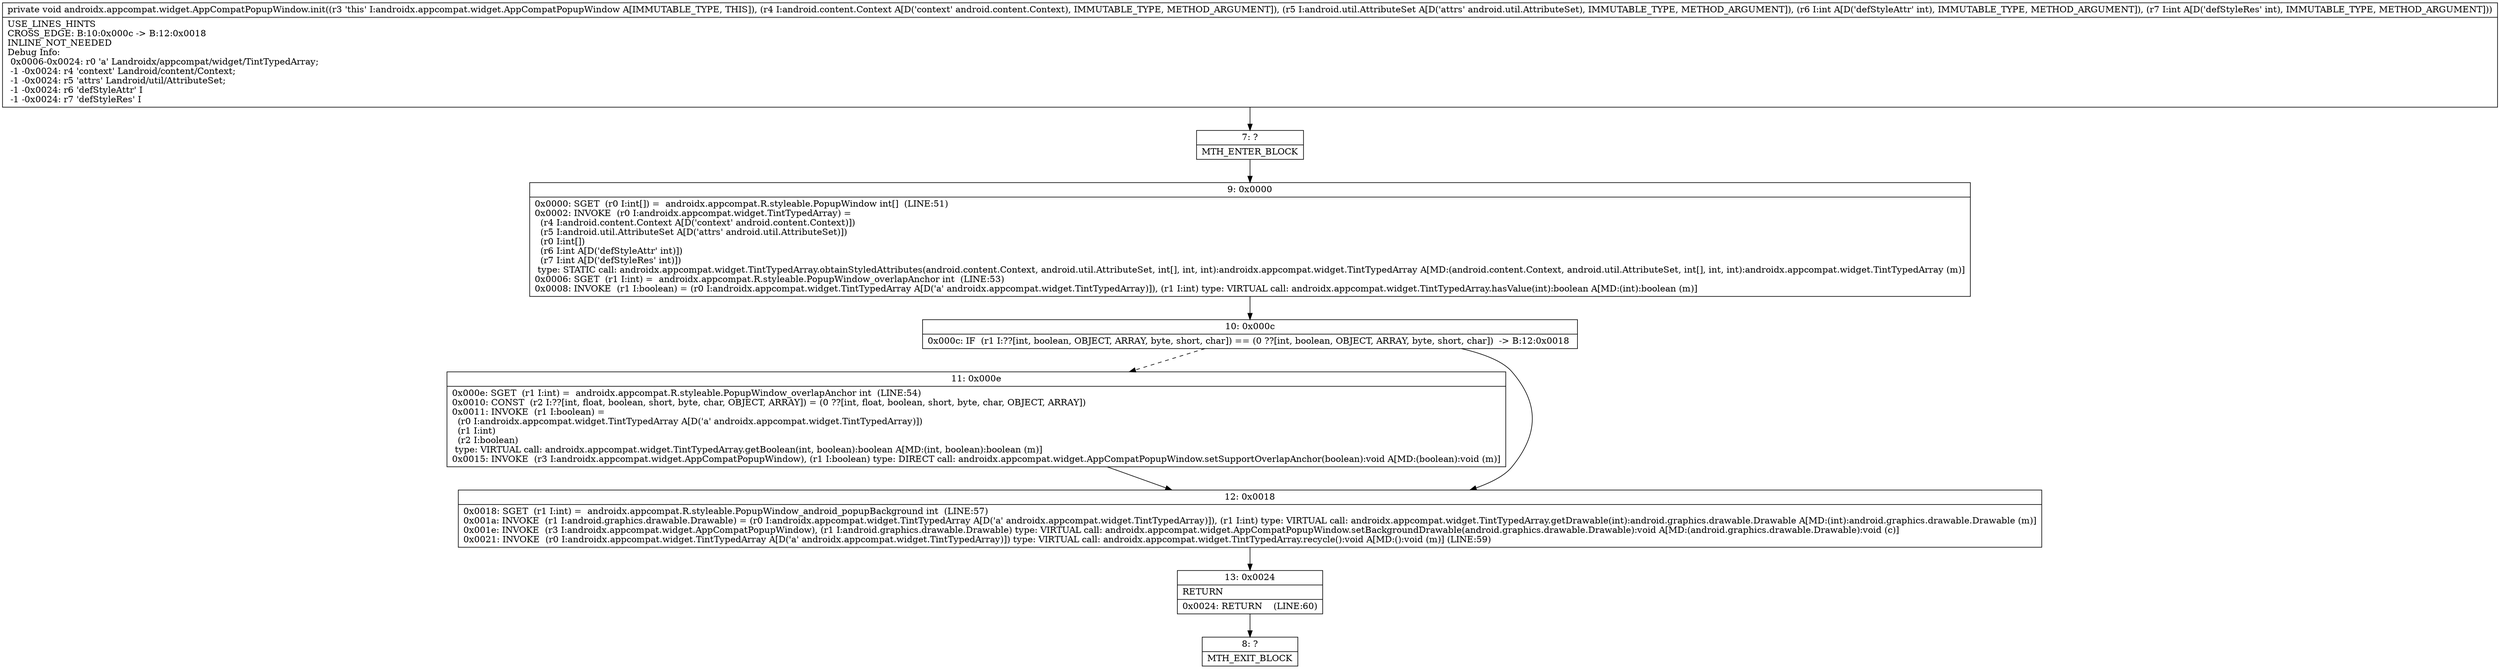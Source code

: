 digraph "CFG forandroidx.appcompat.widget.AppCompatPopupWindow.init(Landroid\/content\/Context;Landroid\/util\/AttributeSet;II)V" {
Node_7 [shape=record,label="{7\:\ ?|MTH_ENTER_BLOCK\l}"];
Node_9 [shape=record,label="{9\:\ 0x0000|0x0000: SGET  (r0 I:int[]) =  androidx.appcompat.R.styleable.PopupWindow int[]  (LINE:51)\l0x0002: INVOKE  (r0 I:androidx.appcompat.widget.TintTypedArray) = \l  (r4 I:android.content.Context A[D('context' android.content.Context)])\l  (r5 I:android.util.AttributeSet A[D('attrs' android.util.AttributeSet)])\l  (r0 I:int[])\l  (r6 I:int A[D('defStyleAttr' int)])\l  (r7 I:int A[D('defStyleRes' int)])\l type: STATIC call: androidx.appcompat.widget.TintTypedArray.obtainStyledAttributes(android.content.Context, android.util.AttributeSet, int[], int, int):androidx.appcompat.widget.TintTypedArray A[MD:(android.content.Context, android.util.AttributeSet, int[], int, int):androidx.appcompat.widget.TintTypedArray (m)]\l0x0006: SGET  (r1 I:int) =  androidx.appcompat.R.styleable.PopupWindow_overlapAnchor int  (LINE:53)\l0x0008: INVOKE  (r1 I:boolean) = (r0 I:androidx.appcompat.widget.TintTypedArray A[D('a' androidx.appcompat.widget.TintTypedArray)]), (r1 I:int) type: VIRTUAL call: androidx.appcompat.widget.TintTypedArray.hasValue(int):boolean A[MD:(int):boolean (m)]\l}"];
Node_10 [shape=record,label="{10\:\ 0x000c|0x000c: IF  (r1 I:??[int, boolean, OBJECT, ARRAY, byte, short, char]) == (0 ??[int, boolean, OBJECT, ARRAY, byte, short, char])  \-\> B:12:0x0018 \l}"];
Node_11 [shape=record,label="{11\:\ 0x000e|0x000e: SGET  (r1 I:int) =  androidx.appcompat.R.styleable.PopupWindow_overlapAnchor int  (LINE:54)\l0x0010: CONST  (r2 I:??[int, float, boolean, short, byte, char, OBJECT, ARRAY]) = (0 ??[int, float, boolean, short, byte, char, OBJECT, ARRAY]) \l0x0011: INVOKE  (r1 I:boolean) = \l  (r0 I:androidx.appcompat.widget.TintTypedArray A[D('a' androidx.appcompat.widget.TintTypedArray)])\l  (r1 I:int)\l  (r2 I:boolean)\l type: VIRTUAL call: androidx.appcompat.widget.TintTypedArray.getBoolean(int, boolean):boolean A[MD:(int, boolean):boolean (m)]\l0x0015: INVOKE  (r3 I:androidx.appcompat.widget.AppCompatPopupWindow), (r1 I:boolean) type: DIRECT call: androidx.appcompat.widget.AppCompatPopupWindow.setSupportOverlapAnchor(boolean):void A[MD:(boolean):void (m)]\l}"];
Node_12 [shape=record,label="{12\:\ 0x0018|0x0018: SGET  (r1 I:int) =  androidx.appcompat.R.styleable.PopupWindow_android_popupBackground int  (LINE:57)\l0x001a: INVOKE  (r1 I:android.graphics.drawable.Drawable) = (r0 I:androidx.appcompat.widget.TintTypedArray A[D('a' androidx.appcompat.widget.TintTypedArray)]), (r1 I:int) type: VIRTUAL call: androidx.appcompat.widget.TintTypedArray.getDrawable(int):android.graphics.drawable.Drawable A[MD:(int):android.graphics.drawable.Drawable (m)]\l0x001e: INVOKE  (r3 I:androidx.appcompat.widget.AppCompatPopupWindow), (r1 I:android.graphics.drawable.Drawable) type: VIRTUAL call: androidx.appcompat.widget.AppCompatPopupWindow.setBackgroundDrawable(android.graphics.drawable.Drawable):void A[MD:(android.graphics.drawable.Drawable):void (c)]\l0x0021: INVOKE  (r0 I:androidx.appcompat.widget.TintTypedArray A[D('a' androidx.appcompat.widget.TintTypedArray)]) type: VIRTUAL call: androidx.appcompat.widget.TintTypedArray.recycle():void A[MD:():void (m)] (LINE:59)\l}"];
Node_13 [shape=record,label="{13\:\ 0x0024|RETURN\l|0x0024: RETURN    (LINE:60)\l}"];
Node_8 [shape=record,label="{8\:\ ?|MTH_EXIT_BLOCK\l}"];
MethodNode[shape=record,label="{private void androidx.appcompat.widget.AppCompatPopupWindow.init((r3 'this' I:androidx.appcompat.widget.AppCompatPopupWindow A[IMMUTABLE_TYPE, THIS]), (r4 I:android.content.Context A[D('context' android.content.Context), IMMUTABLE_TYPE, METHOD_ARGUMENT]), (r5 I:android.util.AttributeSet A[D('attrs' android.util.AttributeSet), IMMUTABLE_TYPE, METHOD_ARGUMENT]), (r6 I:int A[D('defStyleAttr' int), IMMUTABLE_TYPE, METHOD_ARGUMENT]), (r7 I:int A[D('defStyleRes' int), IMMUTABLE_TYPE, METHOD_ARGUMENT]))  | USE_LINES_HINTS\lCROSS_EDGE: B:10:0x000c \-\> B:12:0x0018\lINLINE_NOT_NEEDED\lDebug Info:\l  0x0006\-0x0024: r0 'a' Landroidx\/appcompat\/widget\/TintTypedArray;\l  \-1 \-0x0024: r4 'context' Landroid\/content\/Context;\l  \-1 \-0x0024: r5 'attrs' Landroid\/util\/AttributeSet;\l  \-1 \-0x0024: r6 'defStyleAttr' I\l  \-1 \-0x0024: r7 'defStyleRes' I\l}"];
MethodNode -> Node_7;Node_7 -> Node_9;
Node_9 -> Node_10;
Node_10 -> Node_11[style=dashed];
Node_10 -> Node_12;
Node_11 -> Node_12;
Node_12 -> Node_13;
Node_13 -> Node_8;
}

